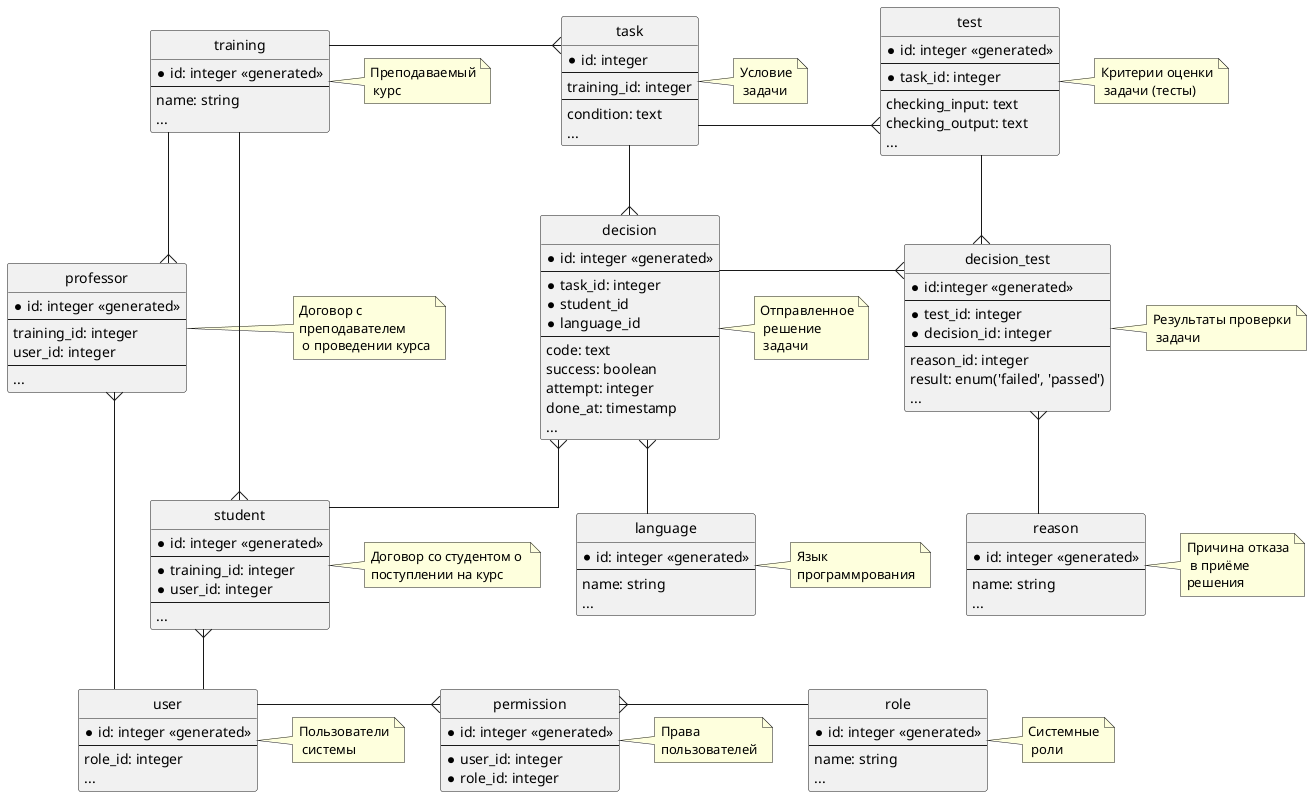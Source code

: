 @startuml "ER"

skinparam linetype ortho
hide circle


entity user{
    * id: integer <<generated>>
    --
    role_id: integer
    ...
}

entity role {
    * id: integer <<generated>>
    --
    name: string
    ...
}

entity permission {
    * id: integer <<generated>>
    --
    *user_id: integer
    *role_id: integer
}

entity task {
    * id: integer
    --
    training_id: integer
    --
    condition: text
    ...
}

entity test {
    * id: integer <<generated>>
    --
    * task_id: integer
    --
    checking_input: text
    checking_output: text
    ...
}

entity decision {
    *id: integer <<generated>> 
    --
    *task_id: integer
    *student_id
    *language_id
    --
    code: text
    success: boolean
    attempt: integer
    done_at: timestamp
    ...
}


entity decision_test {
    * id:integer <<generated>>
    --
    * test_id: integer
    * decision_id: integer
    --
    reason_id: integer
    result: enum('failed', 'passed')
    ...
}

entity reason {
    * id: integer <<generated>>
    --
    name: string
    ...
}


entity training {
    * id: integer <<generated>>
    --
    name: string
    ...
}

entity student {
    * id: integer <<generated>>
    --
    * training_id: integer
    * user_id: integer
    --
    ...
}

entity professor {
    * id: integer <<generated>>
    --
    training_id: integer
    user_id: integer
    --
    ...
}

entity language {
    * id: integer <<generated>>
    --
    name: string
    ...
}

task -r-{ test
task --{ decision
decision }-- student 
decision_test }-l- test
decision_test }-l- decision
reason -u-{ decision_test
task }-l- training
student }-u- training
student }-- user
professor }-u- training
professor }-- user
language -u-{ decision
user -r-{ permission
permission }-r- role


note right of student: Договор со студентом о \nпоступлении на курс
note right of professor: Договор с \nпреподавателем\n о проведении курса
note right of user: Пользователи\n системы
note right of decision: Отправленное\n решение\n задачи
note right of training: Преподаваемый\n курс
note right of task: Условие\n задачи
note right of test: Критерии оценки\n задачи (тесты) 

note right of decision_test: Результаты проверки\n задачи
note right of reason: Причина отказа\n в приёме \nрешения
note right of language: Язык \nпрограммрования

note right of permission: Права\nпользователей
note right of role: Системные\n роли

@enduml